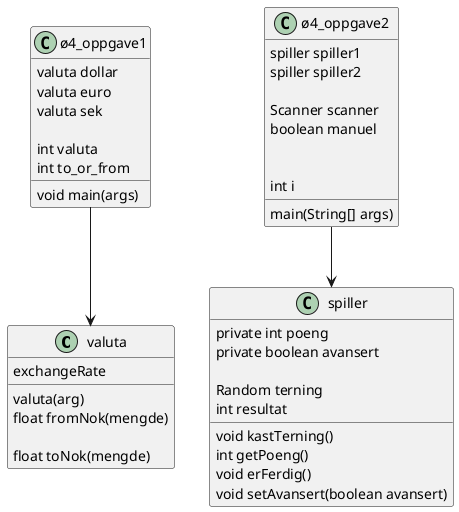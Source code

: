 @startuml Øving4
class valuta{
    exchangeRate
    valuta(arg) 
    float fromNok(mengde) 

    float toNok(mengde) 
}
class ø4_oppgave1{
    void main(args) 
    valuta dollar 
    valuta euro 
    valuta sek 

    int valuta 
    int to_or_from
    }

class spiller {
    
    private int poeng
    private boolean avansert

    void kastTerning()
    int getPoeng()
    void erFerdig()
    void setAvansert(boolean avansert)
    Random terning
    int resultat 
}


class ø4_oppgave2 {
    main(String[] args)
    spiller spiller1 
    spiller spiller2
        
    Scanner scanner 
    boolean manuel 


    int i
}
ø4_oppgave1-->valuta
ø4_oppgave2-->spiller
        
@enduml
                
              



